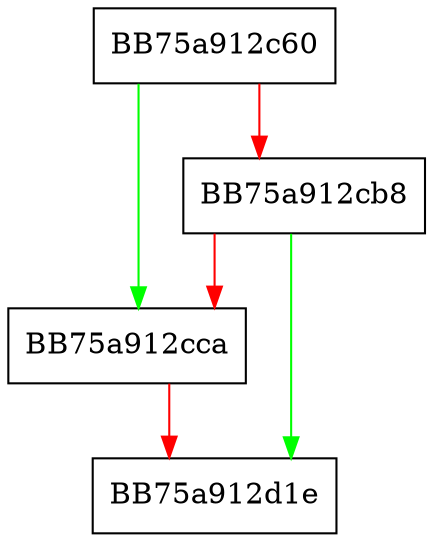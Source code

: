 digraph configure_node {
  node [shape="box"];
  graph [splines=ortho];
  BB75a912c60 -> BB75a912cca [color="green"];
  BB75a912c60 -> BB75a912cb8 [color="red"];
  BB75a912cb8 -> BB75a912d1e [color="green"];
  BB75a912cb8 -> BB75a912cca [color="red"];
  BB75a912cca -> BB75a912d1e [color="red"];
}